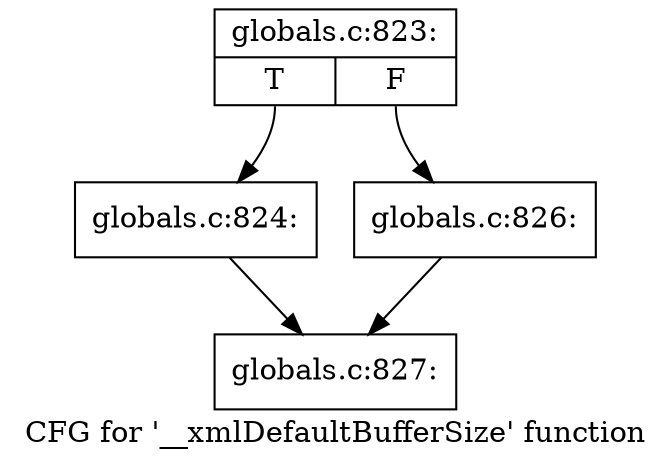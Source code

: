 digraph "CFG for '__xmlDefaultBufferSize' function" {
	label="CFG for '__xmlDefaultBufferSize' function";

	Node0x5624fdb38800 [shape=record,label="{globals.c:823:|{<s0>T|<s1>F}}"];
	Node0x5624fdb38800:s0 -> Node0x5624fdb3b360;
	Node0x5624fdb38800:s1 -> Node0x5624fdb3b400;
	Node0x5624fdb3b360 [shape=record,label="{globals.c:824:}"];
	Node0x5624fdb3b360 -> Node0x5624fdb3b2d0;
	Node0x5624fdb3b400 [shape=record,label="{globals.c:826:}"];
	Node0x5624fdb3b400 -> Node0x5624fdb3b2d0;
	Node0x5624fdb3b2d0 [shape=record,label="{globals.c:827:}"];
}
